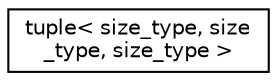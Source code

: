 digraph "Graphical Class Hierarchy"
{
 // LATEX_PDF_SIZE
  edge [fontname="Helvetica",fontsize="10",labelfontname="Helvetica",labelfontsize="10"];
  node [fontname="Helvetica",fontsize="10",shape=record];
  rankdir="LR";
  Node0 [label="tuple\< size_type, size\l_type, size_type \>",height=0.2,width=0.4,color="black", fillcolor="white", style="filled",URL="$classstd_1_1tuple_3_01size__type_00_01size__type_00_01size__type_01_4.html",tooltip=" "];
}
